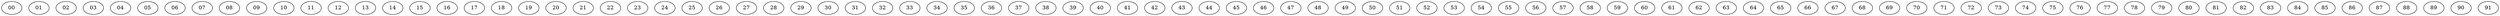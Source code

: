 digraph G {
00 [gpsP="0x1.8600c8cd63cb8p+5, -0x1.e9e6ef8055fbbp+6", nameP="Bellingham Station Bellingham, WA"];
01 [gpsP="0x1.860fcdfba0f5bp+5, -0x1.e9f74553c7277p+6", nameP="Holly at Broadway Bellingham, WA"];
02 [gpsP="0x1.86203a322af57p+5, -0x1.ea0cf52b90a78p+6", nameP="Bellingham Tech College (Lindbergh Ave.) Bellingham, WA"];
03 [gpsP="0x1.86379661d6b4bp+5, -0x1.ea0333f5d0d21p+6", nameP="Maplewood & Cottonwood Bellingham, WA"];
04 [gpsP="0x1.864f0739b024fp+5, -0x1.ea0cddd6e04cp+6", nameP="Bakerview at Fred Meyer Bellingham, WA"];
05 [gpsP="0x1.8658c8c6adceep+5, -0x1.e9f70dd4d4d91p+6", nameP="Cordata Station Bellingham, WA"];
06 [gpsP="0x1.862eb702602c9p+5, -0x1.e9e538ef34d6ap+6", nameP="St. Joseph Hospital Bellingham, WA"];
07 [gpsP="0x1.861ab664ab7b4p+5, -0x1.e9e67253da72ap+6", nameP="Cornwall & Alabama Bellingham, WA"];
08 [gpsP="0x1.85e88509bf9c6p+5, -0x1.e9f1633482be9p+6", nameP="WWU (V.U.) Bellingham, WA"];
09 [gpsP="0x1.85c2d1e463c24p+5, -0x1.e9f615e54492dp+6", nameP="21st & Harris Bellingham, WA"];
10 [gpsP="0x1.85c13701f4cccp+5, -0x1.ea02355dafde8p+6", nameP="12th & McKenzie Bellingham, WA"];
11 [gpsP="0x1.85bd5afca5d87p+5, -0x1.e9f1ef8e98b49p+6", nameP="24th & Donovan Bellingham, WA"];
12 [gpsP="0x1.85dcb691f7e4bp+5, -0x1.e9ef6e6106ab1p+6", nameP="WWU (H.H.) Bellingham, WA"];
13 [gpsP="0x1.86253d99be828p+5, -0x1.e9f1c4b24c18p+6", nameP="Meridian & Illinois Bellingham, WA"];
14 [gpsP="0x1.864b8305d95ddp+5, -0x1.e9f38eb0318b9p+6", nameP="Bellis Fair (Macy's) Bellingham, WA"];
15 [gpsP="0x1.8678b69552e3p+5, -0x1.ea004816f0069p+6", nameP="Larkin & Hamilton Pl. Bellingham, WA"];
16 [gpsP="0x1.866f3b8c9e089p+5, -0x1.ea01f2b3e722cp+6", nameP="Pacific Rim Bellingham, WA"];
17 [gpsP="0x1.878d81931296ep+5, -0x1.e9cf506a7b9eep+6", nameP="4th & Grover (Lynden) Bellingham, WA"];
18 [gpsP="0x1.87b3002264aedp+5, -0x1.e9b82546e165ep+6", nameP="Vinup & Aaron Dr. Bellingham, WA"];
19 [gpsP="0x1.87ad51dd4265dp+5, -0x1.e9cef5f336c3ep+6", nameP="Depot & Homestead Bellingham, WA"];
20 [gpsP="0x1.877f5cf2495e1p+5, -0x1.e9eeb0b7c3505p+6", nameP="Lynden Station Bellingham, WA"];
21 [gpsP="0x1.8721de19256afp+5, -0x1.e9f12817763e5p+6", nameP="Meridian & Pole Bellingham, WA"];
22 [gpsP="0x1.85d72d432f29cp+5, -0x1.e9e6bd611efedp+6", nameP="32nd & Fielding Bellingham, WA"];
23 [gpsP="0x1.8669ae4f3344p+5, -0x1.e9eeabffcdab2p+6", nameP="Wal-Mart Bellingham, WA"];
24 [gpsP="0x1.87927fc9e4bbp+5, -0x1.e9e5e5ec58835p+6", nameP="Main & Double Ditch Rd. Bellingham, WA"];
25 [gpsP="0x1.86aabab141561p+5, -0x1.ea29d2ccc10e5p+6", nameP="Northwest & Smith Bellingham, WA"];
26 [gpsP="0x1.86c8ec6d7c046p+5, -0x1.ea492dce6f644p+6", nameP="Ferndale Station Bellingham, WA"];
27 [gpsP="0x1.86c6e57cc6fbp+5, -0x1.ea5e9c6d89705p+6", nameP="Main & 3rd Bellingham, WA"];
28 [gpsP="0x1.86c979760da35p+5, -0x1.ea773915cb436p+6", nameP="Mt. View & Church Rd. Bellingham, WA"];
29 [gpsP="0x1.86e713f077cccp+5, -0x1.ea6871e6cd291p+6", nameP="Thornton & Vista Bellingham, WA"];
30 [gpsP="0x1.85f5a87351307p+5, -0x1.e9d99483b0235p+6", nameP="Lakeway & Lincoln Bellingham, WA"];
31 [gpsP="0x1.85f6817408e66p+5, -0x1.e9c52aac7bf47p+6", nameP="Lakeway & Yew Bellingham, WA"];
32 [gpsP="0x1.85a6db86a3f39p+5, -0x1.e9c7cd90412b4p+6", nameP="Yew & Samish Way Bellingham, WA"];
33 [gpsP="0x1.85d1530e9acd7p+5, -0x1.e9e2f19c8fee2p+6", nameP="Samish & Ridgemont Bellingham, WA"];
34 [gpsP="0x1.8651376d54973p+5, -0x1.e9e9d8764e3afp+6", nameP="Bakerview & Deemer Bellingham, WA"];
35 [gpsP="0x1.86495b1ad8c96p+5, -0x1.e9caacee0a343p+6", nameP="Bakerview Spur Rd. Bellingham, WA"];
36 [gpsP="0x1.862f7403dddb1p+5, -0x1.e9d49fb6134cep+6", nameP="Sunset & Orleans Bellingham, WA"];
37 [gpsP="0x1.86063ae2541d9p+5, -0x1.e9dd6f544bb1bp+6", nameP="Birchwood Center Bellingham, WA"];
38 [gpsP="0x1.8648c352d0877p+5, -0x1.ea1a76d97b31p+6", nameP="Airport Dr. & Airport Way Bellingham, WA"];
39 [gpsP="0x1.864cdf266ba49p+5, -0x1.ea4b5ff964db5p+6", nameP="Marietta: Hoff & Bayon Bellingham, WA"];
40 [gpsP="0x1.865a70237e8a5p+5, -0x1.ea7c7e0d4c18ep+6", nameP="Lummi Tribal Center Bellingham, WA"];
41 [gpsP="0x1.860954a7f8013p+5, -0x1.e9e92a3055326p+6", nameP="Lummi Ferry Bellingham, WA"];
42 [gpsP="0x1.87f126634118p+5, -0x1.eaec27e953155p+6", nameP="Blaine (Cost Cutter) Bellingham, WA"];
43 [gpsP="0x1.877ea3df6db94p+5, -0x1.eafd388a8b08ep+6", nameP="Birch Bay (Waterslides) Bellingham, WA"];
44 [gpsP="0x1.875575048edbp+5, -0x1.eafc4fa05143cp+6", nameP="Birch Bay Square Bellingham, WA"];
45 [gpsP="0x1.8756b327e018ep+5, -0x1.ea8d42d135e82p+6", nameP="Custer Bellingham, WA"];
46 [gpsP="0x1.85de7db460c54p+5, -0x1.e9e11da887732p+6", nameP="Bill McDonald & Samish Bellingham, WA"];
47 [gpsP="0x1.87f45f9df548fp+5, -0x1.eafee631f8a09p+6", nameP="Blaine City Hall Bellingham, WA"];
48 [gpsP="0x1.87225e99e94abp+5, -0x1.e9c516f5e5cadp+6", nameP="Pole Rd. & Hannegan Bellingham, WA"];
49 [gpsP="0x1.875c6dbf203bep+5, -0x1.e95d8764e3af6p+6", nameP="Everson (Main & Kirsch) Bellingham, WA"];
50 [gpsP="0x1.876bc2eefd794p+5, -0x1.e94943830c8f6p+6", nameP="Nooksack Bellingham, WA"];
51 [gpsP="0x1.87ff5290c68c4p+5, -0x1.e90f0c48e39eap+6", nameP="Sumas (420 Cherry) Bellingham, WA"];
52 [gpsP="0x1.862fb620b8dd3p+5, -0x1.e9d8663c74fb5p+6", nameP="Sunset Square Bellingham, WA"];
53 [gpsP="0x1.86bf62230ac7p+5, -0x1.e92721a642f55p+6", nameP="Nugents Corner Bellingham, WA"];
54 [gpsP="0x1.86969c23b7953p+5, -0x1.e8dcfc829cfddp+6", nameP="Deming (Casino/Deming Rd.) Bellingham, WA"];
55 [gpsP="0x1.864f672b8844p+5, -0x1.e8c5015c20924p+6", nameP="Van Zandt (Community Ctr.) Bellingham, WA"];
56 [gpsP="0x1.875510d38cda7p+5, -0x1.e88e7bc3c5bd1p+6", nameP="Valero Station (Kendall) Bellingham, WA"];
57 [gpsP="0x1.87995b5df4a7ep+5, -0x1.e89d3abe41ef9p+6", nameP="Kendall Rd. & Shamrock Rd. Bellingham, WA"];
58 [gpsP="0x1.8359170d62bf1p+5, -0x1.e956362a5e786p+6", nameP="Skagit Station Bellingham, WA"];
59 [gpsP="0x1.840fb84703ca9p+5, -0x1.e959043af8239p+6", nameP="Cook Rd. Park & Ride Bellingham, WA"];
60 [gpsP="0x1.84f56b94a3909p+5, -0x1.e95c728b37d7p+6", nameP="Alger Park & Ride Bellingham, WA"];
61 [gpsP="0x1.85de6f3bf7fddp+5, -0x1.e9dd99d2a47d2p+6", nameP="Lincoln Creek Park & Ride Bellingham, WA"];
62 [gpsP="0x1.85d84449dbec2p+5, -0x1.e9f4ba51a005cp+6", nameP="WWU (Rec Ctr.) Bellingham, WA"];
63 [gpsP="0x1.85f94799f284fp+5, -0x1.e9def43f019d9p+6", nameP="Potter & Humboldt Bellingham, WA"];
64 [gpsP="0x1.85ea081146796p+5, -0x1.e9f033325c73ap+6", nameP="High Street Bellingham, WA"];
65 [gpsP="0x1.85eab7711af55p+5, -0x1.e9e6e2435696ep+6", nameP="Sehome Village Bellingham, WA"];
66 [gpsP="0x1.85b764d6436e1p+5, -0x1.e9e9976c98af9p+6", nameP="Old Fair. Pkwy. & 30th Bellingham, WA"];
67 [gpsP="0x1.85b11ffdcc492p+5, -0x1.e9ffcff2f1fa8p+6", nameP="Chuckanut & Robin Ln. Bellingham, WA"];
68 [gpsP="0x1.85c33a4723abp+5, -0x1.ea0b7ae5796cp+6", nameP="Fairhaven Trans Ctr. Bellingham, WA"];
69 [gpsP="0x1.85d9567dbb16cp+5, -0x1.e9e91212513b6p+6", nameP="Birnham Wood Bellingham, WA"];
70 [gpsP="0x1.85f23117d0006p+5, -0x1.e9e3189e5c77p+6", nameP="Ellis & Chestnut Bellingham, WA"];
71 [gpsP="0x1.862541e6545d5p+5, -0x1.e9f6f6654c8afp+6", nameP="Northwest & Illinois Bellingham, WA"];
72 [gpsP="0x1.8651348b22079p+5, -0x1.ea07d0d71d88ap+6", nameP="Northwest & Bakerview Bellingham, WA"];
73 [gpsP="0x1.861aaadbe13ccp+5, -0x1.e9dc087af8c4ap+6", nameP="Alabama & James Bellingham, WA"];
74 [gpsP="0x1.861aa9b499d02p+5, -0x1.e9c7f99a8b312p+6", nameP="Alabama & Woburn Bellingham, WA"];
75 [gpsP="0x1.85ec03f1fd08p+5, -0x1.e9f4ea57f80eap+6", nameP="N. State & Cedar Bellingham, WA"];
76 [gpsP="0x1.85f823422467cp+5, -0x1.e9986a5a10ed9p+6", nameP="Cable & Austin Bellingham, WA"];
77 [gpsP="0x1.85b12f4cf4a56p+5, -0x1.e95864883fd5p+6", nameP="Sudden Valley Gate 13 Bellingham, WA"];
78 [gpsP="0x1.8601cf42c8d27p+5, -0x1.e9bade2fcb9fap+6", nameP="Whatcom FallsPk (Electric) Bellingham, WA"];
79 [gpsP="0x1.8620c15b7f829p+5, -0x1.e9aeef2fce23ep+6", nameP="Silver Beach Ave. Bellingham, WA"];
80 [gpsP="0x1.86291c087442cp+5, -0x1.e9c66490a350dp+6", nameP="Barkley Village Bellingham, WA"];
81 [gpsP="0x1.8636cd00cf32ep+5, -0x1.e9c7ed69fb466p+6", nameP="Sunset & Woburn Bellingham, WA"];
82 [gpsP="0x1.8629f8b4b223dp+5, -0x1.e9fceee0f3cb4p+6", nameP="Squalicum H.S. Bellingham, WA"];
83 [gpsP="0x1.8640361b44ffep+5, -0x1.e9ae88cb153cbp+6", nameP="Welling & MacGrath Bellingham, WA"];
84 [gpsP="0x1.866503fb37436p+5, -0x1.e9fb784662baep+6", nameP="Cordata at Stuart Bellingham, WA"];
85 [gpsP="0x1.87927fc9e4bbp+5, -0x1.e9e5e5ec58835p+6", nameP="Main & Double Ditch Rd. Bellingham, WA"];
86 [gpsP="0x1.864b29e4d5d81p+5, -0x1.e9cc2480e8c8bp+6", nameP="4111 Bakerview Spur Rd. Bellingham, WA"];
87 [gpsP="0x1.87210a569b175p+5, -0x1.e969813879c41p+6", nameP="Mission Rd. & Pole Rd. Bellingham, WA"];
88 [gpsP="0x1.87831769a911p+5, -0x1.e890080587ff4p+6", nameP="Deep Valley & Red Valley"];
89 [gpsP="0x1.85f5bc87db2b3p+5, -0x1.e9defbfab7c1ap+6", nameP="Lakeway & Humboldt"];
90 [gpsP="0x1.85f6558496d31p+5, -0x1.e9c7a028ffd39p+6", nameP="Lakeway & Woburn"];
91 [gpsP="0x1.7a10d91b8fa88p+5, -0x1.bef1a38906a46p+6", nameP="Sudden Valley Gate 1"];
}
